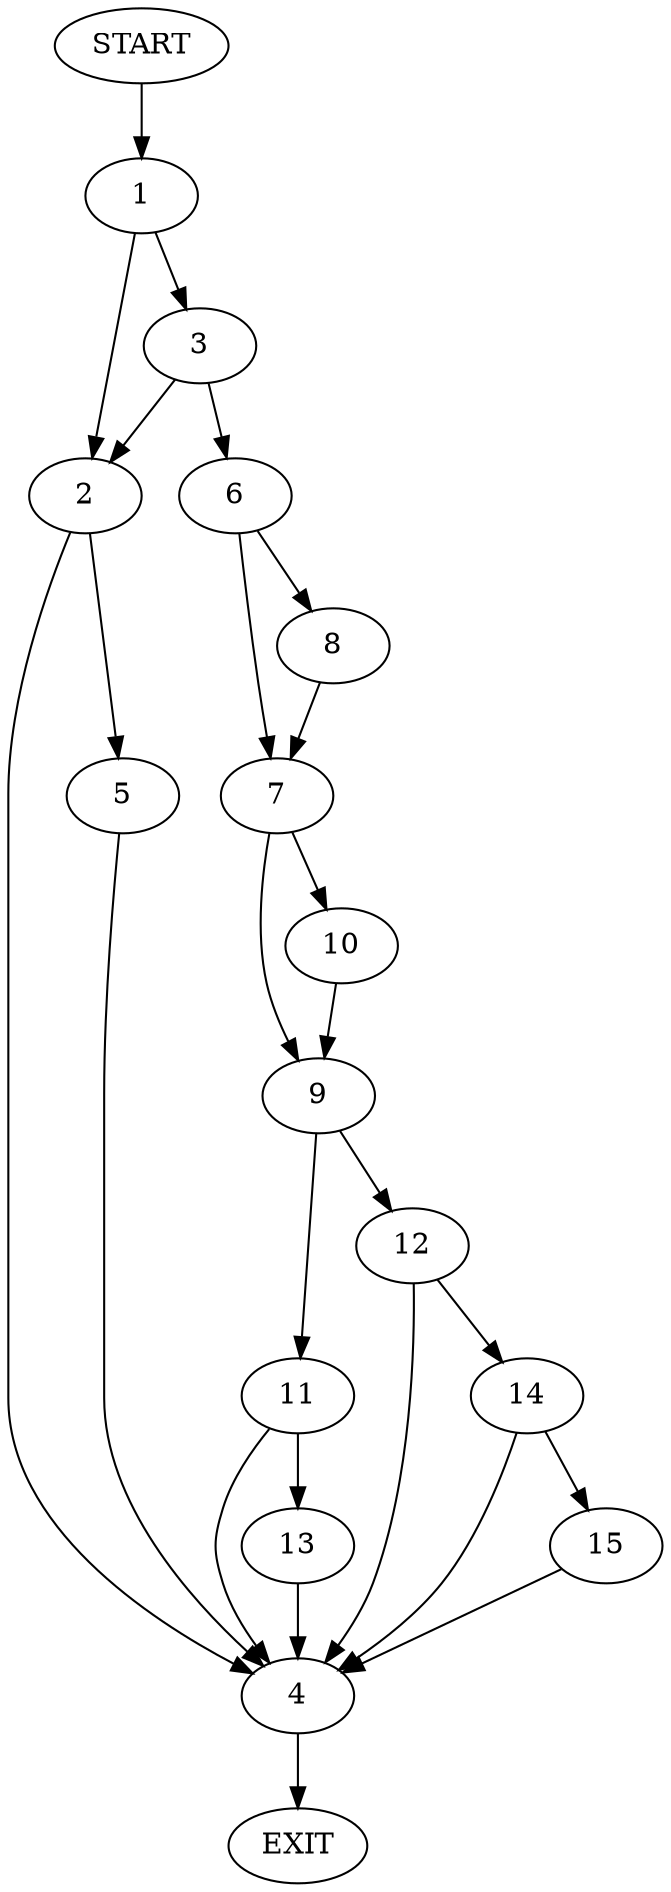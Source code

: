 digraph {
0 [label="START"]
16 [label="EXIT"]
0 -> 1
1 -> 2
1 -> 3
2 -> 4
2 -> 5
3 -> 2
3 -> 6
6 -> 7
6 -> 8
8 -> 7
7 -> 9
7 -> 10
9 -> 11
9 -> 12
10 -> 9
11 -> 4
11 -> 13
12 -> 14
12 -> 4
14 -> 4
14 -> 15
4 -> 16
15 -> 4
13 -> 4
5 -> 4
}
